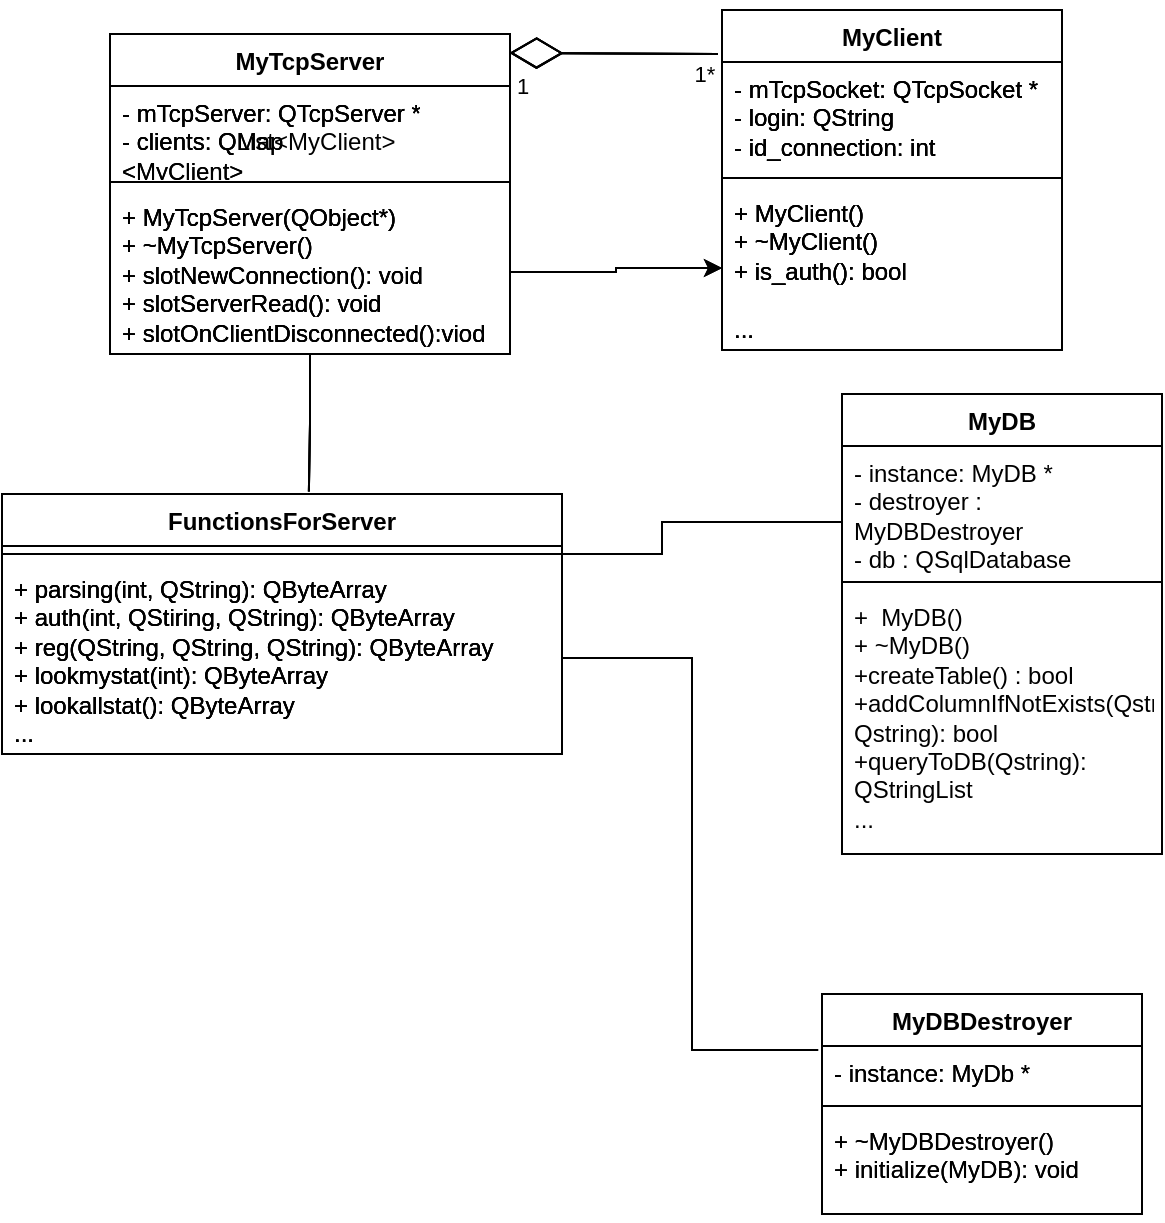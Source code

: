 <mxfile version="24.8.1">
  <diagram name="Страница — 1" id="t6oHRlunxaOqttF1QaN9">
    <mxGraphModel dx="1002" dy="575" grid="1" gridSize="10" guides="1" tooltips="1" connect="1" arrows="1" fold="1" page="1" pageScale="1" pageWidth="827" pageHeight="1169" math="0" shadow="0">
      <root>
        <mxCell id="0" />
        <mxCell id="1" parent="0" />
        <mxCell id="dNRgs0RmcNNd2RgjbVfZ-1" value="MyTcpServer" style="swimlane;fontStyle=1;align=center;verticalAlign=top;childLayout=stackLayout;horizontal=1;startSize=26;horizontalStack=0;resizeParent=1;resizeParentMax=0;resizeLast=0;collapsible=1;marginBottom=0;whiteSpace=wrap;html=1;" parent="1" vertex="1">
          <mxGeometry x="154" y="150" width="200" height="160" as="geometry" />
        </mxCell>
        <mxCell id="dNRgs0RmcNNd2RgjbVfZ-2" value="- mTcpServer: QTcpServer *&lt;div&gt;- clients: QMap&lt;/div&gt;&lt;div&gt;&amp;lt;MyClient&amp;gt;&lt;/div&gt;" style="text;strokeColor=none;fillColor=none;align=left;verticalAlign=top;spacingLeft=4;spacingRight=4;overflow=hidden;rotatable=0;points=[[0,0.5],[1,0.5]];portConstraint=eastwest;whiteSpace=wrap;html=1;" parent="dNRgs0RmcNNd2RgjbVfZ-1" vertex="1">
          <mxGeometry y="26" width="200" height="44" as="geometry" />
        </mxCell>
        <mxCell id="dNRgs0RmcNNd2RgjbVfZ-3" value="" style="line;strokeWidth=1;fillColor=none;align=left;verticalAlign=middle;spacingTop=-1;spacingLeft=3;spacingRight=3;rotatable=0;labelPosition=right;points=[];portConstraint=eastwest;strokeColor=inherit;" parent="dNRgs0RmcNNd2RgjbVfZ-1" vertex="1">
          <mxGeometry y="70" width="200" height="8" as="geometry" />
        </mxCell>
        <mxCell id="dNRgs0RmcNNd2RgjbVfZ-4" value="+ MyTcpServer(QObject*)&lt;div&gt;+ ~MyTcpServer()&lt;/div&gt;&lt;div&gt;+ slotNewConnection(): void&lt;/div&gt;&lt;div&gt;+ slotServerRead(): void&lt;/div&gt;&lt;div&gt;+ slotOnClientDisconnected():viod&lt;/div&gt;" style="text;strokeColor=none;fillColor=none;align=left;verticalAlign=top;spacingLeft=4;spacingRight=4;overflow=hidden;rotatable=0;points=[[0,0.5],[1,0.5]];portConstraint=eastwest;whiteSpace=wrap;html=1;" parent="dNRgs0RmcNNd2RgjbVfZ-1" vertex="1">
          <mxGeometry y="78" width="200" height="82" as="geometry" />
        </mxCell>
        <mxCell id="dNRgs0RmcNNd2RgjbVfZ-5" value="MyClient" style="swimlane;fontStyle=1;align=center;verticalAlign=top;childLayout=stackLayout;horizontal=1;startSize=26;horizontalStack=0;resizeParent=1;resizeParentMax=0;resizeLast=0;collapsible=1;marginBottom=0;whiteSpace=wrap;html=1;" parent="1" vertex="1">
          <mxGeometry x="460" y="138" width="170" height="170" as="geometry" />
        </mxCell>
        <mxCell id="dNRgs0RmcNNd2RgjbVfZ-6" value="- mTcpSocket: QTcpSocket *&lt;div&gt;- login: QString&lt;/div&gt;&lt;div&gt;- id_connection: int&lt;/div&gt;" style="text;strokeColor=none;fillColor=none;align=left;verticalAlign=top;spacingLeft=4;spacingRight=4;overflow=hidden;rotatable=0;points=[[0,0.5],[1,0.5]];portConstraint=eastwest;whiteSpace=wrap;html=1;" parent="dNRgs0RmcNNd2RgjbVfZ-5" vertex="1">
          <mxGeometry y="26" width="170" height="54" as="geometry" />
        </mxCell>
        <mxCell id="dNRgs0RmcNNd2RgjbVfZ-7" value="" style="line;strokeWidth=1;fillColor=none;align=left;verticalAlign=middle;spacingTop=-1;spacingLeft=3;spacingRight=3;rotatable=0;labelPosition=right;points=[];portConstraint=eastwest;strokeColor=inherit;" parent="dNRgs0RmcNNd2RgjbVfZ-5" vertex="1">
          <mxGeometry y="80" width="170" height="8" as="geometry" />
        </mxCell>
        <mxCell id="dNRgs0RmcNNd2RgjbVfZ-8" value="+ MyClient()&lt;div&gt;+ ~MyClient()&lt;/div&gt;&lt;div&gt;+ is_auth(): bool&lt;/div&gt;&lt;div&gt;&lt;br&gt;&lt;/div&gt;&lt;div&gt;...&lt;/div&gt;" style="text;strokeColor=none;fillColor=none;align=left;verticalAlign=top;spacingLeft=4;spacingRight=4;overflow=hidden;rotatable=0;points=[[0,0.5],[1,0.5]];portConstraint=eastwest;whiteSpace=wrap;html=1;" parent="dNRgs0RmcNNd2RgjbVfZ-5" vertex="1">
          <mxGeometry y="88" width="170" height="82" as="geometry" />
        </mxCell>
        <mxCell id="dNRgs0RmcNNd2RgjbVfZ-9" style="edgeStyle=orthogonalEdgeStyle;rounded=0;orthogonalLoop=1;jettySize=auto;html=1;entryX=0;entryY=0.5;entryDx=0;entryDy=0;endArrow=none;endFill=0;" parent="1" source="dNRgs0RmcNNd2RgjbVfZ-10" target="dNRgs0RmcNNd2RgjbVfZ-32" edge="1">
          <mxGeometry relative="1" as="geometry">
            <Array as="points">
              <mxPoint x="430" y="410" />
              <mxPoint x="430" y="394" />
              <mxPoint x="520" y="394" />
            </Array>
            <mxPoint x="420" y="394" as="targetPoint" />
          </mxGeometry>
        </mxCell>
        <mxCell id="dNRgs0RmcNNd2RgjbVfZ-10" value="FunctionsForServer" style="swimlane;fontStyle=1;align=center;verticalAlign=top;childLayout=stackLayout;horizontal=1;startSize=26;horizontalStack=0;resizeParent=1;resizeParentMax=0;resizeLast=0;collapsible=1;marginBottom=0;whiteSpace=wrap;html=1;" parent="1" vertex="1">
          <mxGeometry x="100" y="380" width="280" height="130" as="geometry" />
        </mxCell>
        <mxCell id="dNRgs0RmcNNd2RgjbVfZ-11" value="" style="line;strokeWidth=1;fillColor=none;align=left;verticalAlign=middle;spacingTop=-1;spacingLeft=3;spacingRight=3;rotatable=0;labelPosition=right;points=[];portConstraint=eastwest;strokeColor=inherit;" parent="dNRgs0RmcNNd2RgjbVfZ-10" vertex="1">
          <mxGeometry y="26" width="280" height="8" as="geometry" />
        </mxCell>
        <mxCell id="dNRgs0RmcNNd2RgjbVfZ-12" value="+ parsing(int, QString): QByteArray&lt;div&gt;+ auth(int, QStiring, QString): QByteArray&lt;/div&gt;&lt;div&gt;+ reg(QString, QString, QString): QByteArray&lt;/div&gt;&lt;div&gt;+ lookmystat(int): QByteArray&lt;/div&gt;&lt;div&gt;+ lookallstat(): QByteArray&lt;/div&gt;&lt;div&gt;...&lt;/div&gt;" style="text;strokeColor=none;fillColor=none;align=left;verticalAlign=top;spacingLeft=4;spacingRight=4;overflow=hidden;rotatable=0;points=[[0,0.5],[1,0.5]];portConstraint=eastwest;whiteSpace=wrap;html=1;" parent="dNRgs0RmcNNd2RgjbVfZ-10" vertex="1">
          <mxGeometry y="34" width="280" height="96" as="geometry" />
        </mxCell>
        <mxCell id="dNRgs0RmcNNd2RgjbVfZ-17" value="MyDBDestroyer" style="swimlane;fontStyle=1;align=center;verticalAlign=top;childLayout=stackLayout;horizontal=1;startSize=26;horizontalStack=0;resizeParent=1;resizeParentMax=0;resizeLast=0;collapsible=1;marginBottom=0;whiteSpace=wrap;html=1;" parent="1" vertex="1">
          <mxGeometry x="510" y="630" width="160" height="110" as="geometry" />
        </mxCell>
        <mxCell id="dNRgs0RmcNNd2RgjbVfZ-18" value="- instance: MyDb *" style="text;strokeColor=none;fillColor=none;align=left;verticalAlign=top;spacingLeft=4;spacingRight=4;overflow=hidden;rotatable=0;points=[[0,0.5],[1,0.5]];portConstraint=eastwest;whiteSpace=wrap;html=1;" parent="dNRgs0RmcNNd2RgjbVfZ-17" vertex="1">
          <mxGeometry y="26" width="160" height="26" as="geometry" />
        </mxCell>
        <mxCell id="dNRgs0RmcNNd2RgjbVfZ-19" value="" style="line;strokeWidth=1;fillColor=none;align=left;verticalAlign=middle;spacingTop=-1;spacingLeft=3;spacingRight=3;rotatable=0;labelPosition=right;points=[];portConstraint=eastwest;strokeColor=inherit;" parent="dNRgs0RmcNNd2RgjbVfZ-17" vertex="1">
          <mxGeometry y="52" width="160" height="8" as="geometry" />
        </mxCell>
        <mxCell id="dNRgs0RmcNNd2RgjbVfZ-20" value="+ ~MyDB&lt;span style=&quot;background-color: initial;&quot;&gt;Destroyer()&lt;/span&gt;&lt;div&gt;&lt;div&gt;+ initialize(MyDB): void&lt;/div&gt;&lt;/div&gt;" style="text;strokeColor=none;fillColor=none;align=left;verticalAlign=top;spacingLeft=4;spacingRight=4;overflow=hidden;rotatable=0;points=[[0,0.5],[1,0.5]];portConstraint=eastwest;whiteSpace=wrap;html=1;" parent="dNRgs0RmcNNd2RgjbVfZ-17" vertex="1">
          <mxGeometry y="60" width="160" height="50" as="geometry" />
        </mxCell>
        <mxCell id="dNRgs0RmcNNd2RgjbVfZ-21" style="edgeStyle=orthogonalEdgeStyle;rounded=0;orthogonalLoop=1;jettySize=auto;html=1;entryX=0.548;entryY=-0.01;entryDx=0;entryDy=0;entryPerimeter=0;endArrow=none;endFill=0;" parent="1" source="dNRgs0RmcNNd2RgjbVfZ-1" target="dNRgs0RmcNNd2RgjbVfZ-10" edge="1">
          <mxGeometry relative="1" as="geometry" />
        </mxCell>
        <mxCell id="dNRgs0RmcNNd2RgjbVfZ-22" style="edgeStyle=orthogonalEdgeStyle;rounded=0;orthogonalLoop=1;jettySize=auto;html=1;entryX=-0.012;entryY=0.077;entryDx=0;entryDy=0;entryPerimeter=0;endArrow=none;endFill=0;" parent="1" source="dNRgs0RmcNNd2RgjbVfZ-12" target="dNRgs0RmcNNd2RgjbVfZ-18" edge="1">
          <mxGeometry relative="1" as="geometry" />
        </mxCell>
        <mxCell id="dNRgs0RmcNNd2RgjbVfZ-23" value="" style="endArrow=diamondThin;endFill=0;endSize=24;html=1;rounded=0;entryX=0.999;entryY=0.059;entryDx=0;entryDy=0;entryPerimeter=0;" parent="1" target="dNRgs0RmcNNd2RgjbVfZ-1" edge="1">
          <mxGeometry width="160" relative="1" as="geometry">
            <mxPoint x="458" y="160" as="sourcePoint" />
            <mxPoint x="360" y="160" as="targetPoint" />
          </mxGeometry>
        </mxCell>
        <mxCell id="dNRgs0RmcNNd2RgjbVfZ-24" value="1" style="edgeLabel;html=1;align=center;verticalAlign=middle;resizable=0;points=[];" parent="dNRgs0RmcNNd2RgjbVfZ-23" vertex="1" connectable="0">
          <mxGeometry x="0.709" y="-1" relative="1" as="geometry">
            <mxPoint x="-9" y="17" as="offset" />
          </mxGeometry>
        </mxCell>
        <mxCell id="dNRgs0RmcNNd2RgjbVfZ-25" value="1*" style="edgeLabel;html=1;align=center;verticalAlign=middle;resizable=0;points=[];" parent="dNRgs0RmcNNd2RgjbVfZ-23" vertex="1" connectable="0">
          <mxGeometry x="-0.913" relative="1" as="geometry">
            <mxPoint x="-3" y="10" as="offset" />
          </mxGeometry>
        </mxCell>
        <mxCell id="dNRgs0RmcNNd2RgjbVfZ-26" value="" style="edgeStyle=orthogonalEdgeStyle;rounded=0;orthogonalLoop=1;jettySize=auto;html=1;" parent="1" source="dNRgs0RmcNNd2RgjbVfZ-4" target="dNRgs0RmcNNd2RgjbVfZ-8" edge="1">
          <mxGeometry relative="1" as="geometry" />
        </mxCell>
        <mxCell id="dNRgs0RmcNNd2RgjbVfZ-31" value="MyDB" style="swimlane;fontStyle=1;align=center;verticalAlign=top;childLayout=stackLayout;horizontal=1;startSize=26;horizontalStack=0;resizeParent=1;resizeParentMax=0;resizeLast=0;collapsible=1;marginBottom=0;whiteSpace=wrap;html=1;" parent="1" vertex="1">
          <mxGeometry x="520" y="330" width="160" height="230" as="geometry" />
        </mxCell>
        <mxCell id="dNRgs0RmcNNd2RgjbVfZ-32" value="- instance: MyDB *&lt;div&gt;- destroyer : MyDBDestroyer&lt;/div&gt;&lt;div&gt;- db : QSqlDatabase&lt;/div&gt;" style="text;strokeColor=none;fillColor=none;align=left;verticalAlign=top;spacingLeft=4;spacingRight=4;overflow=hidden;rotatable=0;points=[[0,0.5],[1,0.5]];portConstraint=eastwest;whiteSpace=wrap;html=1;" parent="dNRgs0RmcNNd2RgjbVfZ-31" vertex="1">
          <mxGeometry y="26" width="160" height="64" as="geometry" />
        </mxCell>
        <mxCell id="dNRgs0RmcNNd2RgjbVfZ-33" value="" style="line;strokeWidth=1;fillColor=none;align=left;verticalAlign=middle;spacingTop=-1;spacingLeft=3;spacingRight=3;rotatable=0;labelPosition=right;points=[];portConstraint=eastwest;strokeColor=inherit;" parent="dNRgs0RmcNNd2RgjbVfZ-31" vertex="1">
          <mxGeometry y="90" width="160" height="8" as="geometry" />
        </mxCell>
        <mxCell id="dNRgs0RmcNNd2RgjbVfZ-34" value="+&amp;nbsp; MyDB()&lt;div&gt;+ ~MyDB()&lt;/div&gt;&lt;div&gt;+createTable() : bool&lt;/div&gt;&lt;div&gt;+addColumnIfNotExists(Qstring, Qstring): bool&lt;/div&gt;&lt;div&gt;+queryToDB(Qstring): QStringList&lt;/div&gt;&lt;div&gt;...&lt;/div&gt;" style="text;strokeColor=none;fillColor=none;align=left;verticalAlign=top;spacingLeft=4;spacingRight=4;overflow=hidden;rotatable=0;points=[[0,0.5],[1,0.5]];portConstraint=eastwest;whiteSpace=wrap;html=1;" parent="dNRgs0RmcNNd2RgjbVfZ-31" vertex="1">
          <mxGeometry y="98" width="160" height="132" as="geometry" />
        </mxCell>
        <mxCell id="dNRgs0RmcNNd2RgjbVfZ-36" value="MyTcpServer" style="swimlane;fontStyle=1;align=center;verticalAlign=top;childLayout=stackLayout;horizontal=1;startSize=26;horizontalStack=0;resizeParent=1;resizeParentMax=0;resizeLast=0;collapsible=1;marginBottom=0;whiteSpace=wrap;html=1;" parent="1" vertex="1">
          <mxGeometry x="154" y="150" width="200" height="160" as="geometry" />
        </mxCell>
        <mxCell id="dNRgs0RmcNNd2RgjbVfZ-37" value="- mTcpServer: QTcpServer *&lt;div&gt;- clients: QMap&lt;/div&gt;&lt;div&gt;&amp;lt;MyClient&amp;gt;&lt;/div&gt;" style="text;strokeColor=none;fillColor=none;align=left;verticalAlign=top;spacingLeft=4;spacingRight=4;overflow=hidden;rotatable=0;points=[[0,0.5],[1,0.5]];portConstraint=eastwest;whiteSpace=wrap;html=1;" parent="dNRgs0RmcNNd2RgjbVfZ-36" vertex="1">
          <mxGeometry y="26" width="200" height="44" as="geometry" />
        </mxCell>
        <mxCell id="dNRgs0RmcNNd2RgjbVfZ-38" value="" style="line;strokeWidth=1;fillColor=none;align=left;verticalAlign=middle;spacingTop=-1;spacingLeft=3;spacingRight=3;rotatable=0;labelPosition=right;points=[];portConstraint=eastwest;strokeColor=inherit;" parent="dNRgs0RmcNNd2RgjbVfZ-36" vertex="1">
          <mxGeometry y="70" width="200" height="8" as="geometry" />
        </mxCell>
        <mxCell id="dNRgs0RmcNNd2RgjbVfZ-39" value="+ MyTcpServer(QObject*)&lt;div&gt;+ ~MyTcpServer()&lt;/div&gt;&lt;div&gt;+ slotNewConnection(): void&lt;/div&gt;&lt;div&gt;+ slotServerRead(): void&lt;/div&gt;&lt;div&gt;+ slotOnClientDisconnected():viod&lt;/div&gt;" style="text;strokeColor=none;fillColor=none;align=left;verticalAlign=top;spacingLeft=4;spacingRight=4;overflow=hidden;rotatable=0;points=[[0,0.5],[1,0.5]];portConstraint=eastwest;whiteSpace=wrap;html=1;" parent="dNRgs0RmcNNd2RgjbVfZ-36" vertex="1">
          <mxGeometry y="78" width="200" height="82" as="geometry" />
        </mxCell>
        <mxCell id="dNRgs0RmcNNd2RgjbVfZ-40" value="MyClient" style="swimlane;fontStyle=1;align=center;verticalAlign=top;childLayout=stackLayout;horizontal=1;startSize=26;horizontalStack=0;resizeParent=1;resizeParentMax=0;resizeLast=0;collapsible=1;marginBottom=0;whiteSpace=wrap;html=1;" parent="1" vertex="1">
          <mxGeometry x="460" y="138" width="170" height="170" as="geometry" />
        </mxCell>
        <mxCell id="dNRgs0RmcNNd2RgjbVfZ-41" value="- mTcpSocket: QTcpSocket *&lt;div&gt;- login: QString&lt;/div&gt;&lt;div&gt;- id_connection: int&lt;/div&gt;" style="text;strokeColor=none;fillColor=none;align=left;verticalAlign=top;spacingLeft=4;spacingRight=4;overflow=hidden;rotatable=0;points=[[0,0.5],[1,0.5]];portConstraint=eastwest;whiteSpace=wrap;html=1;" parent="dNRgs0RmcNNd2RgjbVfZ-40" vertex="1">
          <mxGeometry y="26" width="170" height="54" as="geometry" />
        </mxCell>
        <mxCell id="dNRgs0RmcNNd2RgjbVfZ-42" value="" style="line;strokeWidth=1;fillColor=none;align=left;verticalAlign=middle;spacingTop=-1;spacingLeft=3;spacingRight=3;rotatable=0;labelPosition=right;points=[];portConstraint=eastwest;strokeColor=inherit;" parent="dNRgs0RmcNNd2RgjbVfZ-40" vertex="1">
          <mxGeometry y="80" width="170" height="8" as="geometry" />
        </mxCell>
        <mxCell id="dNRgs0RmcNNd2RgjbVfZ-43" value="+ MyClient()&lt;div&gt;+ ~MyClient()&lt;/div&gt;&lt;div&gt;+ is_auth(): bool&lt;/div&gt;&lt;div&gt;&lt;br&gt;&lt;/div&gt;&lt;div&gt;...&lt;/div&gt;" style="text;strokeColor=none;fillColor=none;align=left;verticalAlign=top;spacingLeft=4;spacingRight=4;overflow=hidden;rotatable=0;points=[[0,0.5],[1,0.5]];portConstraint=eastwest;whiteSpace=wrap;html=1;" parent="dNRgs0RmcNNd2RgjbVfZ-40" vertex="1">
          <mxGeometry y="88" width="170" height="82" as="geometry" />
        </mxCell>
        <mxCell id="dNRgs0RmcNNd2RgjbVfZ-45" value="FunctionsForServer" style="swimlane;fontStyle=1;align=center;verticalAlign=top;childLayout=stackLayout;horizontal=1;startSize=26;horizontalStack=0;resizeParent=1;resizeParentMax=0;resizeLast=0;collapsible=1;marginBottom=0;whiteSpace=wrap;html=1;" parent="1" vertex="1">
          <mxGeometry x="100" y="380" width="280" height="130" as="geometry" />
        </mxCell>
        <mxCell id="dNRgs0RmcNNd2RgjbVfZ-46" value="" style="line;strokeWidth=1;fillColor=none;align=left;verticalAlign=middle;spacingTop=-1;spacingLeft=3;spacingRight=3;rotatable=0;labelPosition=right;points=[];portConstraint=eastwest;strokeColor=inherit;" parent="dNRgs0RmcNNd2RgjbVfZ-45" vertex="1">
          <mxGeometry y="26" width="280" height="8" as="geometry" />
        </mxCell>
        <mxCell id="dNRgs0RmcNNd2RgjbVfZ-47" value="+ parsing(int, QString): QByteArray&lt;div&gt;+ auth(int, QStiring, QString): QByteArray&lt;/div&gt;&lt;div&gt;+ reg(QString, QString, QString): QByteArray&lt;/div&gt;&lt;div&gt;+ lookmystat(int): QByteArray&lt;/div&gt;&lt;div&gt;+ lookallstat(): QByteArray&lt;/div&gt;&lt;div&gt;...&lt;/div&gt;" style="text;strokeColor=none;fillColor=none;align=left;verticalAlign=top;spacingLeft=4;spacingRight=4;overflow=hidden;rotatable=0;points=[[0,0.5],[1,0.5]];portConstraint=eastwest;whiteSpace=wrap;html=1;" parent="dNRgs0RmcNNd2RgjbVfZ-45" vertex="1">
          <mxGeometry y="34" width="280" height="96" as="geometry" />
        </mxCell>
        <mxCell id="dNRgs0RmcNNd2RgjbVfZ-48" value="MyDBDestroyer" style="swimlane;fontStyle=1;align=center;verticalAlign=top;childLayout=stackLayout;horizontal=1;startSize=26;horizontalStack=0;resizeParent=1;resizeParentMax=0;resizeLast=0;collapsible=1;marginBottom=0;whiteSpace=wrap;html=1;" parent="1" vertex="1">
          <mxGeometry x="510" y="630" width="160" height="110" as="geometry" />
        </mxCell>
        <mxCell id="dNRgs0RmcNNd2RgjbVfZ-49" value="- instance: MyDb *" style="text;strokeColor=none;fillColor=none;align=left;verticalAlign=top;spacingLeft=4;spacingRight=4;overflow=hidden;rotatable=0;points=[[0,0.5],[1,0.5]];portConstraint=eastwest;whiteSpace=wrap;html=1;" parent="dNRgs0RmcNNd2RgjbVfZ-48" vertex="1">
          <mxGeometry y="26" width="160" height="26" as="geometry" />
        </mxCell>
        <mxCell id="dNRgs0RmcNNd2RgjbVfZ-50" value="" style="line;strokeWidth=1;fillColor=none;align=left;verticalAlign=middle;spacingTop=-1;spacingLeft=3;spacingRight=3;rotatable=0;labelPosition=right;points=[];portConstraint=eastwest;strokeColor=inherit;" parent="dNRgs0RmcNNd2RgjbVfZ-48" vertex="1">
          <mxGeometry y="52" width="160" height="8" as="geometry" />
        </mxCell>
        <mxCell id="dNRgs0RmcNNd2RgjbVfZ-51" value="+ ~MyDB&lt;span style=&quot;background-color: initial;&quot;&gt;Destroyer()&lt;/span&gt;&lt;div&gt;&lt;div&gt;+ initialize(MyDB): void&lt;/div&gt;&lt;/div&gt;" style="text;strokeColor=none;fillColor=none;align=left;verticalAlign=top;spacingLeft=4;spacingRight=4;overflow=hidden;rotatable=0;points=[[0,0.5],[1,0.5]];portConstraint=eastwest;whiteSpace=wrap;html=1;" parent="dNRgs0RmcNNd2RgjbVfZ-48" vertex="1">
          <mxGeometry y="60" width="160" height="50" as="geometry" />
        </mxCell>
        <mxCell id="dNRgs0RmcNNd2RgjbVfZ-52" style="edgeStyle=orthogonalEdgeStyle;rounded=0;orthogonalLoop=1;jettySize=auto;html=1;entryX=0.548;entryY=-0.01;entryDx=0;entryDy=0;entryPerimeter=0;endArrow=none;endFill=0;" parent="1" source="dNRgs0RmcNNd2RgjbVfZ-36" target="dNRgs0RmcNNd2RgjbVfZ-45" edge="1">
          <mxGeometry relative="1" as="geometry" />
        </mxCell>
        <mxCell id="dNRgs0RmcNNd2RgjbVfZ-53" style="edgeStyle=orthogonalEdgeStyle;rounded=0;orthogonalLoop=1;jettySize=auto;html=1;entryX=-0.012;entryY=0.077;entryDx=0;entryDy=0;entryPerimeter=0;endArrow=none;endFill=0;" parent="1" source="dNRgs0RmcNNd2RgjbVfZ-47" target="dNRgs0RmcNNd2RgjbVfZ-49" edge="1">
          <mxGeometry relative="1" as="geometry" />
        </mxCell>
        <mxCell id="dNRgs0RmcNNd2RgjbVfZ-54" value="" style="endArrow=diamondThin;endFill=0;endSize=24;html=1;rounded=0;entryX=0.999;entryY=0.059;entryDx=0;entryDy=0;entryPerimeter=0;" parent="1" target="dNRgs0RmcNNd2RgjbVfZ-36" edge="1">
          <mxGeometry width="160" relative="1" as="geometry">
            <mxPoint x="458" y="160" as="sourcePoint" />
            <mxPoint x="360" y="160" as="targetPoint" />
          </mxGeometry>
        </mxCell>
        <mxCell id="dNRgs0RmcNNd2RgjbVfZ-55" value="1" style="edgeLabel;html=1;align=center;verticalAlign=middle;resizable=0;points=[];" parent="dNRgs0RmcNNd2RgjbVfZ-54" vertex="1" connectable="0">
          <mxGeometry x="0.709" y="-1" relative="1" as="geometry">
            <mxPoint x="-9" y="17" as="offset" />
          </mxGeometry>
        </mxCell>
        <mxCell id="dNRgs0RmcNNd2RgjbVfZ-56" value="1*" style="edgeLabel;html=1;align=center;verticalAlign=middle;resizable=0;points=[];" parent="dNRgs0RmcNNd2RgjbVfZ-54" vertex="1" connectable="0">
          <mxGeometry x="-0.913" relative="1" as="geometry">
            <mxPoint x="-3" y="10" as="offset" />
          </mxGeometry>
        </mxCell>
        <mxCell id="dNRgs0RmcNNd2RgjbVfZ-57" value="" style="edgeStyle=orthogonalEdgeStyle;rounded=0;orthogonalLoop=1;jettySize=auto;html=1;" parent="1" source="dNRgs0RmcNNd2RgjbVfZ-39" target="dNRgs0RmcNNd2RgjbVfZ-43" edge="1">
          <mxGeometry relative="1" as="geometry" />
        </mxCell>
        <mxCell id="dNRgs0RmcNNd2RgjbVfZ-62" value="MyTcpServer" style="swimlane;fontStyle=1;align=center;verticalAlign=top;childLayout=stackLayout;horizontal=1;startSize=26;horizontalStack=0;resizeParent=1;resizeParentMax=0;resizeLast=0;collapsible=1;marginBottom=0;whiteSpace=wrap;html=1;" parent="1" vertex="1">
          <mxGeometry x="154" y="150" width="200" height="160" as="geometry" />
        </mxCell>
        <mxCell id="dNRgs0RmcNNd2RgjbVfZ-63" value="- mTcpServer: QTcpServer *&lt;div&gt;- clients: QList&amp;lt;MyClient&amp;gt;&lt;/div&gt;" style="text;strokeColor=none;fillColor=none;align=left;verticalAlign=top;spacingLeft=4;spacingRight=4;overflow=hidden;rotatable=0;points=[[0,0.5],[1,0.5]];portConstraint=eastwest;whiteSpace=wrap;html=1;" parent="dNRgs0RmcNNd2RgjbVfZ-62" vertex="1">
          <mxGeometry y="26" width="200" height="44" as="geometry" />
        </mxCell>
        <mxCell id="dNRgs0RmcNNd2RgjbVfZ-64" value="" style="line;strokeWidth=1;fillColor=none;align=left;verticalAlign=middle;spacingTop=-1;spacingLeft=3;spacingRight=3;rotatable=0;labelPosition=right;points=[];portConstraint=eastwest;strokeColor=inherit;" parent="dNRgs0RmcNNd2RgjbVfZ-62" vertex="1">
          <mxGeometry y="70" width="200" height="8" as="geometry" />
        </mxCell>
        <mxCell id="dNRgs0RmcNNd2RgjbVfZ-65" value="+ MyTcpServer(QObject*)&lt;div&gt;+ ~MyTcpServer()&lt;/div&gt;&lt;div&gt;+ slotNewConnection(): void&lt;/div&gt;&lt;div&gt;+ slotServerRead(): void&lt;/div&gt;&lt;div&gt;+ slotOnClientDisconnected():viod&lt;/div&gt;" style="text;strokeColor=none;fillColor=none;align=left;verticalAlign=top;spacingLeft=4;spacingRight=4;overflow=hidden;rotatable=0;points=[[0,0.5],[1,0.5]];portConstraint=eastwest;whiteSpace=wrap;html=1;" parent="dNRgs0RmcNNd2RgjbVfZ-62" vertex="1">
          <mxGeometry y="78" width="200" height="82" as="geometry" />
        </mxCell>
        <mxCell id="dNRgs0RmcNNd2RgjbVfZ-66" value="MyClient" style="swimlane;fontStyle=1;align=center;verticalAlign=top;childLayout=stackLayout;horizontal=1;startSize=26;horizontalStack=0;resizeParent=1;resizeParentMax=0;resizeLast=0;collapsible=1;marginBottom=0;whiteSpace=wrap;html=1;" parent="1" vertex="1">
          <mxGeometry x="460" y="138" width="170" height="170" as="geometry" />
        </mxCell>
        <mxCell id="dNRgs0RmcNNd2RgjbVfZ-67" value="- mTcpSocket: QTcpSocket *&lt;div&gt;- login: QString&lt;/div&gt;&lt;div&gt;- id_connection: int&lt;/div&gt;" style="text;strokeColor=none;fillColor=none;align=left;verticalAlign=top;spacingLeft=4;spacingRight=4;overflow=hidden;rotatable=0;points=[[0,0.5],[1,0.5]];portConstraint=eastwest;whiteSpace=wrap;html=1;" parent="dNRgs0RmcNNd2RgjbVfZ-66" vertex="1">
          <mxGeometry y="26" width="170" height="54" as="geometry" />
        </mxCell>
        <mxCell id="dNRgs0RmcNNd2RgjbVfZ-68" value="" style="line;strokeWidth=1;fillColor=none;align=left;verticalAlign=middle;spacingTop=-1;spacingLeft=3;spacingRight=3;rotatable=0;labelPosition=right;points=[];portConstraint=eastwest;strokeColor=inherit;" parent="dNRgs0RmcNNd2RgjbVfZ-66" vertex="1">
          <mxGeometry y="80" width="170" height="8" as="geometry" />
        </mxCell>
        <mxCell id="dNRgs0RmcNNd2RgjbVfZ-69" value="+ MyClient()&lt;div&gt;+ ~MyClient()&lt;/div&gt;&lt;div&gt;+ is_auth(): bool&lt;/div&gt;&lt;div&gt;&lt;br&gt;&lt;/div&gt;&lt;div&gt;...&lt;/div&gt;" style="text;strokeColor=none;fillColor=none;align=left;verticalAlign=top;spacingLeft=4;spacingRight=4;overflow=hidden;rotatable=0;points=[[0,0.5],[1,0.5]];portConstraint=eastwest;whiteSpace=wrap;html=1;" parent="dNRgs0RmcNNd2RgjbVfZ-66" vertex="1">
          <mxGeometry y="88" width="170" height="82" as="geometry" />
        </mxCell>
        <mxCell id="dNRgs0RmcNNd2RgjbVfZ-71" value="FunctionsForServer" style="swimlane;fontStyle=1;align=center;verticalAlign=top;childLayout=stackLayout;horizontal=1;startSize=26;horizontalStack=0;resizeParent=1;resizeParentMax=0;resizeLast=0;collapsible=1;marginBottom=0;whiteSpace=wrap;html=1;" parent="1" vertex="1">
          <mxGeometry x="100" y="380" width="280" height="130" as="geometry" />
        </mxCell>
        <mxCell id="dNRgs0RmcNNd2RgjbVfZ-72" value="" style="line;strokeWidth=1;fillColor=none;align=left;verticalAlign=middle;spacingTop=-1;spacingLeft=3;spacingRight=3;rotatable=0;labelPosition=right;points=[];portConstraint=eastwest;strokeColor=inherit;" parent="dNRgs0RmcNNd2RgjbVfZ-71" vertex="1">
          <mxGeometry y="26" width="280" height="8" as="geometry" />
        </mxCell>
        <mxCell id="dNRgs0RmcNNd2RgjbVfZ-73" value="+ parsing(int, QString): QByteArray&lt;div&gt;+ auth(int, QStiring, QString): QByteArray&lt;/div&gt;&lt;div&gt;+ reg(QString, QString, QString): QByteArray&lt;/div&gt;&lt;div&gt;+ lookmystat(int): QByteArray&lt;/div&gt;&lt;div&gt;+ lookallstat(): QByteArray&lt;/div&gt;&lt;div&gt;...&lt;/div&gt;" style="text;strokeColor=none;fillColor=none;align=left;verticalAlign=top;spacingLeft=4;spacingRight=4;overflow=hidden;rotatable=0;points=[[0,0.5],[1,0.5]];portConstraint=eastwest;whiteSpace=wrap;html=1;" parent="dNRgs0RmcNNd2RgjbVfZ-71" vertex="1">
          <mxGeometry y="34" width="280" height="96" as="geometry" />
        </mxCell>
        <mxCell id="dNRgs0RmcNNd2RgjbVfZ-82" style="edgeStyle=orthogonalEdgeStyle;rounded=0;orthogonalLoop=1;jettySize=auto;html=1;entryX=0.548;entryY=-0.01;entryDx=0;entryDy=0;entryPerimeter=0;endArrow=none;endFill=0;" parent="1" source="dNRgs0RmcNNd2RgjbVfZ-62" target="dNRgs0RmcNNd2RgjbVfZ-71" edge="1">
          <mxGeometry relative="1" as="geometry" />
        </mxCell>
        <mxCell id="dNRgs0RmcNNd2RgjbVfZ-84" value="" style="endArrow=diamondThin;endFill=0;endSize=24;html=1;rounded=0;entryX=0.999;entryY=0.059;entryDx=0;entryDy=0;entryPerimeter=0;" parent="1" target="dNRgs0RmcNNd2RgjbVfZ-62" edge="1">
          <mxGeometry width="160" relative="1" as="geometry">
            <mxPoint x="458" y="160" as="sourcePoint" />
            <mxPoint x="360" y="160" as="targetPoint" />
          </mxGeometry>
        </mxCell>
        <mxCell id="dNRgs0RmcNNd2RgjbVfZ-85" value="1" style="edgeLabel;html=1;align=center;verticalAlign=middle;resizable=0;points=[];" parent="dNRgs0RmcNNd2RgjbVfZ-84" vertex="1" connectable="0">
          <mxGeometry x="0.709" y="-1" relative="1" as="geometry">
            <mxPoint x="-9" y="17" as="offset" />
          </mxGeometry>
        </mxCell>
        <mxCell id="dNRgs0RmcNNd2RgjbVfZ-86" value="1*" style="edgeLabel;html=1;align=center;verticalAlign=middle;resizable=0;points=[];" parent="dNRgs0RmcNNd2RgjbVfZ-84" vertex="1" connectable="0">
          <mxGeometry x="-0.913" relative="1" as="geometry">
            <mxPoint x="-3" y="10" as="offset" />
          </mxGeometry>
        </mxCell>
      </root>
    </mxGraphModel>
  </diagram>
</mxfile>
